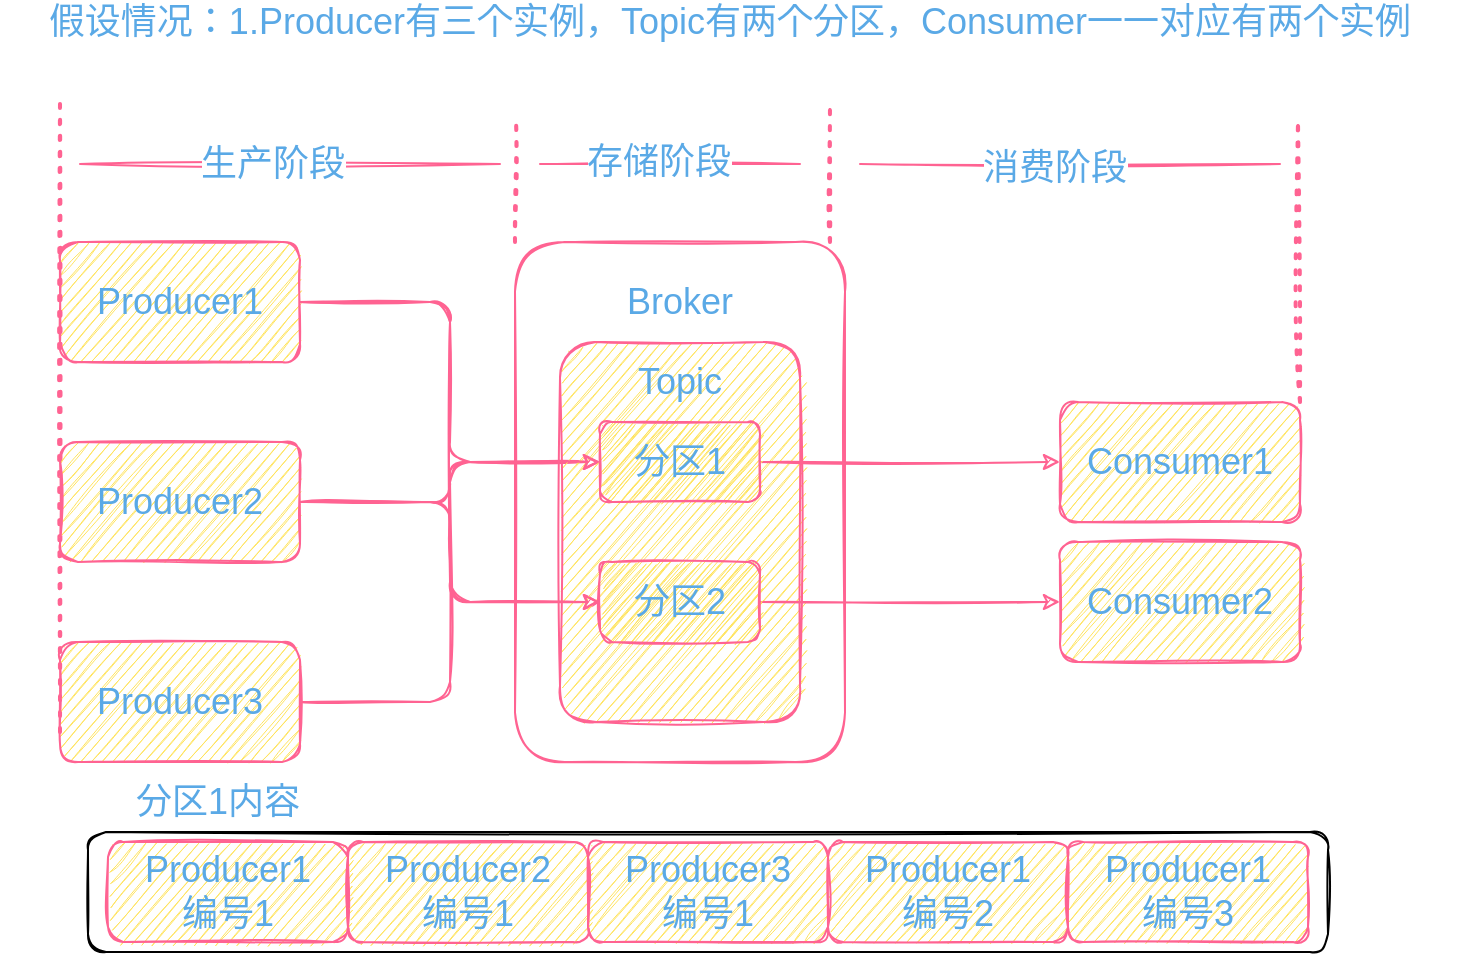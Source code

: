 <mxfile version="14.6.13" type="device"><diagram id="mfVuWxl3Xg5YQeV-0FK2" name="第 1 页"><mxGraphModel dx="1024" dy="601" grid="1" gridSize="10" guides="1" tooltips="1" connect="1" arrows="1" fold="1" page="1" pageScale="1" pageWidth="827" pageHeight="1169" math="0" shadow="0"><root><mxCell id="0"/><mxCell id="1" parent="0"/><mxCell id="p33RF3lRK2thl95FNphL-55" value="" style="rounded=1;whiteSpace=wrap;html=1;sketch=1;fillColor=none;" vertex="1" parent="1"><mxGeometry x="104" y="495" width="620" height="60" as="geometry"/></mxCell><mxCell id="p33RF3lRK2thl95FNphL-1" value="" style="endArrow=none;dashed=1;html=1;dashPattern=1 3;strokeWidth=2;strokeColor=#FF6392;fontColor=#5AA9E6;fontSize=18;sketch=1;" edge="1" parent="1"><mxGeometry width="50" height="50" relative="1" as="geometry"><mxPoint x="317.5" y="200" as="sourcePoint"/><mxPoint x="318" y="140" as="targetPoint"/></mxGeometry></mxCell><mxCell id="p33RF3lRK2thl95FNphL-32" style="edgeStyle=orthogonalEdgeStyle;orthogonalLoop=1;jettySize=auto;html=1;exitX=1;exitY=0.5;exitDx=0;exitDy=0;entryX=0;entryY=0.5;entryDx=0;entryDy=0;fontSize=18;strokeColor=#FF6392;fontColor=#5AA9E6;sketch=1;" edge="1" parent="1" source="p33RF3lRK2thl95FNphL-2" target="p33RF3lRK2thl95FNphL-27"><mxGeometry relative="1" as="geometry"/></mxCell><mxCell id="p33RF3lRK2thl95FNphL-2" value="Producer1" style="whiteSpace=wrap;html=1;fillColor=#FFE45E;strokeColor=#FF6392;fontColor=#5AA9E6;fontSize=18;sketch=1;rounded=1;" vertex="1" parent="1"><mxGeometry x="90" y="200" width="120" height="60" as="geometry"/></mxCell><mxCell id="p33RF3lRK2thl95FNphL-3" value="" style="whiteSpace=wrap;html=1;fillColor=none;fontSize=18;strokeColor=#FF6392;fontColor=#5AA9E6;sketch=1;rounded=1;" vertex="1" parent="1"><mxGeometry x="317.5" y="200" width="165" height="260" as="geometry"/></mxCell><mxCell id="p33RF3lRK2thl95FNphL-4" value="Consumer1" style="whiteSpace=wrap;html=1;fillColor=#FFE45E;strokeColor=#FF6392;fontColor=#5AA9E6;fontSize=18;sketch=1;rounded=1;" vertex="1" parent="1"><mxGeometry x="590" y="280" width="120" height="60" as="geometry"/></mxCell><mxCell id="p33RF3lRK2thl95FNphL-9" value="" style="endArrow=none;dashed=1;html=1;dashPattern=1 3;strokeWidth=2;strokeColor=#FF6392;fontColor=#5AA9E6;fontSize=18;sketch=1;exitX=0;exitY=0.75;exitDx=0;exitDy=0;" edge="1" parent="1" source="p33RF3lRK2thl95FNphL-24"><mxGeometry width="50" height="50" relative="1" as="geometry"><mxPoint x="90" y="200" as="sourcePoint"/><mxPoint x="90" y="130" as="targetPoint"/></mxGeometry></mxCell><mxCell id="p33RF3lRK2thl95FNphL-10" value="" style="endArrow=none;dashed=1;html=1;dashPattern=1 3;strokeWidth=2;strokeColor=#FF6392;fontColor=#5AA9E6;fontSize=18;sketch=1;" edge="1" parent="1"><mxGeometry width="50" height="50" relative="1" as="geometry"><mxPoint x="475" y="200" as="sourcePoint"/><mxPoint x="475" y="130" as="targetPoint"/></mxGeometry></mxCell><mxCell id="p33RF3lRK2thl95FNphL-12" value="" style="endArrow=none;html=1;strokeColor=#FF6392;fontColor=#5AA9E6;fontSize=18;sketch=1;" edge="1" parent="1"><mxGeometry width="50" height="50" relative="1" as="geometry"><mxPoint x="100" y="161" as="sourcePoint"/><mxPoint x="310" y="161" as="targetPoint"/></mxGeometry></mxCell><mxCell id="p33RF3lRK2thl95FNphL-13" value="Text" style="edgeLabel;html=1;align=center;verticalAlign=middle;resizable=0;points=[];fontColor=#5AA9E6;fontSize=18;sketch=1;rounded=1;" vertex="1" connectable="0" parent="p33RF3lRK2thl95FNphL-12"><mxGeometry x="-0.091" relative="1" as="geometry"><mxPoint as="offset"/></mxGeometry></mxCell><mxCell id="p33RF3lRK2thl95FNphL-14" value="生产阶段" style="edgeLabel;html=1;align=center;verticalAlign=middle;resizable=0;points=[];fontColor=#5AA9E6;fontSize=18;sketch=1;rounded=1;" vertex="1" connectable="0" parent="p33RF3lRK2thl95FNphL-12"><mxGeometry x="-0.091" y="-3" relative="1" as="geometry"><mxPoint y="-3" as="offset"/></mxGeometry></mxCell><mxCell id="p33RF3lRK2thl95FNphL-15" value="" style="endArrow=none;html=1;strokeColor=#FF6392;fontColor=#5AA9E6;fontSize=18;sketch=1;" edge="1" parent="1"><mxGeometry width="50" height="50" relative="1" as="geometry"><mxPoint x="330" y="161" as="sourcePoint"/><mxPoint x="460" y="161" as="targetPoint"/></mxGeometry></mxCell><mxCell id="p33RF3lRK2thl95FNphL-16" value="存储阶段" style="edgeLabel;html=1;align=center;verticalAlign=middle;resizable=0;points=[];fontColor=#5AA9E6;fontSize=18;sketch=1;rounded=1;" vertex="1" connectable="0" parent="p33RF3lRK2thl95FNphL-15"><mxGeometry x="-0.231" y="1" relative="1" as="geometry"><mxPoint x="9" as="offset"/></mxGeometry></mxCell><mxCell id="p33RF3lRK2thl95FNphL-17" value="" style="endArrow=none;html=1;strokeColor=#FF6392;fontColor=#5AA9E6;fontSize=18;sketch=1;" edge="1" parent="1"><mxGeometry width="50" height="50" relative="1" as="geometry"><mxPoint x="490" y="161" as="sourcePoint"/><mxPoint x="700" y="161" as="targetPoint"/></mxGeometry></mxCell><mxCell id="p33RF3lRK2thl95FNphL-18" value="消费阶段" style="edgeLabel;html=1;align=center;verticalAlign=middle;resizable=0;points=[];fontColor=#5AA9E6;fontSize=18;sketch=1;rounded=1;" vertex="1" connectable="0" parent="p33RF3lRK2thl95FNphL-17"><mxGeometry x="-0.162" y="-2" relative="1" as="geometry"><mxPoint x="9" as="offset"/></mxGeometry></mxCell><mxCell id="p33RF3lRK2thl95FNphL-22" value="假设情况：1.Producer有三个实例，Topic有两个分区，Consumer一一对应有两个实例" style="text;html=1;strokeColor=none;fillColor=none;align=center;verticalAlign=middle;whiteSpace=wrap;fontSize=18;fontColor=#5AA9E6;sketch=1;rounded=1;" vertex="1" parent="1"><mxGeometry x="60" y="80" width="730" height="20" as="geometry"/></mxCell><mxCell id="p33RF3lRK2thl95FNphL-33" style="edgeStyle=orthogonalEdgeStyle;orthogonalLoop=1;jettySize=auto;html=1;exitX=1;exitY=0.5;exitDx=0;exitDy=0;fontSize=18;strokeColor=#FF6392;fontColor=#5AA9E6;sketch=1;" edge="1" parent="1" source="p33RF3lRK2thl95FNphL-23" target="p33RF3lRK2thl95FNphL-26"><mxGeometry relative="1" as="geometry"/></mxCell><mxCell id="p33RF3lRK2thl95FNphL-23" value="Producer2" style="whiteSpace=wrap;html=1;fillColor=#FFE45E;strokeColor=#FF6392;fontColor=#5AA9E6;fontSize=18;sketch=1;rounded=1;" vertex="1" parent="1"><mxGeometry x="90" y="300" width="120" height="60" as="geometry"/></mxCell><mxCell id="p33RF3lRK2thl95FNphL-35" style="edgeStyle=orthogonalEdgeStyle;orthogonalLoop=1;jettySize=auto;html=1;exitX=1;exitY=0.5;exitDx=0;exitDy=0;entryX=0;entryY=0.5;entryDx=0;entryDy=0;fontSize=18;strokeColor=#FF6392;fontColor=#5AA9E6;sketch=1;" edge="1" parent="1" source="p33RF3lRK2thl95FNphL-24" target="p33RF3lRK2thl95FNphL-26"><mxGeometry relative="1" as="geometry"/></mxCell><mxCell id="p33RF3lRK2thl95FNphL-24" value="Producer3" style="whiteSpace=wrap;html=1;fillColor=#FFE45E;strokeColor=#FF6392;fontColor=#5AA9E6;fontSize=18;sketch=1;rounded=1;" vertex="1" parent="1"><mxGeometry x="90" y="400" width="120" height="60" as="geometry"/></mxCell><mxCell id="p33RF3lRK2thl95FNphL-25" value="" style="whiteSpace=wrap;html=1;fontSize=18;fillColor=#FFE45E;strokeColor=#FF6392;fontColor=#5AA9E6;sketch=1;rounded=1;" vertex="1" parent="1"><mxGeometry x="340" y="250" width="120" height="190" as="geometry"/></mxCell><mxCell id="p33RF3lRK2thl95FNphL-37" style="edgeStyle=orthogonalEdgeStyle;orthogonalLoop=1;jettySize=auto;html=1;exitX=1;exitY=0.5;exitDx=0;exitDy=0;entryX=0;entryY=0.5;entryDx=0;entryDy=0;fontSize=18;strokeColor=#FF6392;fontColor=#5AA9E6;sketch=1;" edge="1" parent="1" source="p33RF3lRK2thl95FNphL-26" target="p33RF3lRK2thl95FNphL-4"><mxGeometry relative="1" as="geometry"/></mxCell><mxCell id="p33RF3lRK2thl95FNphL-26" value="分区1" style="whiteSpace=wrap;html=1;fontSize=18;fillColor=#FFE45E;strokeColor=#FF6392;fontColor=#5AA9E6;sketch=1;rounded=1;" vertex="1" parent="1"><mxGeometry x="360" y="290" width="80" height="40" as="geometry"/></mxCell><mxCell id="p33RF3lRK2thl95FNphL-38" style="edgeStyle=orthogonalEdgeStyle;orthogonalLoop=1;jettySize=auto;html=1;exitX=1;exitY=0.5;exitDx=0;exitDy=0;entryX=0;entryY=0.5;entryDx=0;entryDy=0;fontSize=18;strokeColor=#FF6392;fontColor=#5AA9E6;sketch=1;" edge="1" parent="1" source="p33RF3lRK2thl95FNphL-27" target="p33RF3lRK2thl95FNphL-36"><mxGeometry relative="1" as="geometry"/></mxCell><mxCell id="p33RF3lRK2thl95FNphL-27" value="分区2" style="whiteSpace=wrap;html=1;fontSize=18;fillColor=#FFE45E;strokeColor=#FF6392;fontColor=#5AA9E6;sketch=1;rounded=1;" vertex="1" parent="1"><mxGeometry x="360" y="360" width="80" height="40" as="geometry"/></mxCell><mxCell id="p33RF3lRK2thl95FNphL-28" value="Broker" style="text;html=1;strokeColor=none;fillColor=none;align=center;verticalAlign=middle;whiteSpace=wrap;fontSize=18;fontColor=#5AA9E6;sketch=1;rounded=1;" vertex="1" parent="1"><mxGeometry x="380" y="220" width="40" height="20" as="geometry"/></mxCell><mxCell id="p33RF3lRK2thl95FNphL-29" value="Topic" style="text;html=1;strokeColor=none;fillColor=none;align=center;verticalAlign=middle;whiteSpace=wrap;fontSize=18;fontColor=#5AA9E6;sketch=1;rounded=1;" vertex="1" parent="1"><mxGeometry x="380" y="260" width="40" height="20" as="geometry"/></mxCell><mxCell id="p33RF3lRK2thl95FNphL-31" style="edgeStyle=orthogonalEdgeStyle;orthogonalLoop=1;jettySize=auto;html=1;exitX=1;exitY=0.5;exitDx=0;exitDy=0;entryX=0;entryY=0.5;entryDx=0;entryDy=0;fontSize=18;strokeColor=#FF6392;fontColor=#5AA9E6;sketch=1;" edge="1" parent="1" source="p33RF3lRK2thl95FNphL-2" target="p33RF3lRK2thl95FNphL-26"><mxGeometry relative="1" as="geometry"/></mxCell><mxCell id="p33RF3lRK2thl95FNphL-34" style="edgeStyle=orthogonalEdgeStyle;orthogonalLoop=1;jettySize=auto;html=1;exitX=1;exitY=0.5;exitDx=0;exitDy=0;fontSize=18;strokeColor=#FF6392;fontColor=#5AA9E6;sketch=1;" edge="1" parent="1" source="p33RF3lRK2thl95FNphL-23" target="p33RF3lRK2thl95FNphL-27"><mxGeometry relative="1" as="geometry"/></mxCell><mxCell id="p33RF3lRK2thl95FNphL-36" value="Consumer2" style="whiteSpace=wrap;html=1;fillColor=#FFE45E;strokeColor=#FF6392;fontColor=#5AA9E6;fontSize=18;sketch=1;rounded=1;" vertex="1" parent="1"><mxGeometry x="590" y="350" width="120" height="60" as="geometry"/></mxCell><mxCell id="p33RF3lRK2thl95FNphL-43" value="分区1内容" style="text;html=1;strokeColor=none;fillColor=none;align=center;verticalAlign=middle;whiteSpace=wrap;fontSize=18;fontColor=#5AA9E6;sketch=1;rounded=1;" vertex="1" parent="1"><mxGeometry x="114" y="470" width="110" height="20" as="geometry"/></mxCell><mxCell id="p33RF3lRK2thl95FNphL-44" value="" style="whiteSpace=wrap;html=1;fontSize=18;fillColor=#FFE45E;strokeColor=#FF6392;fontColor=#5AA9E6;sketch=1;rounded=1;" vertex="1" parent="1"><mxGeometry x="114" y="500" width="120" height="50" as="geometry"/></mxCell><mxCell id="p33RF3lRK2thl95FNphL-45" value="" style="whiteSpace=wrap;html=1;fontSize=18;fillColor=#FFE45E;strokeColor=#FF6392;fontColor=#5AA9E6;sketch=1;rounded=1;" vertex="1" parent="1"><mxGeometry x="234" y="500" width="120" height="50" as="geometry"/></mxCell><mxCell id="p33RF3lRK2thl95FNphL-46" value="" style="whiteSpace=wrap;html=1;fontSize=18;fillColor=#FFE45E;strokeColor=#FF6392;fontColor=#5AA9E6;sketch=1;rounded=1;" vertex="1" parent="1"><mxGeometry x="354" y="500" width="120" height="50" as="geometry"/></mxCell><mxCell id="p33RF3lRK2thl95FNphL-47" value="" style="whiteSpace=wrap;html=1;fontSize=18;fillColor=#FFE45E;strokeColor=#FF6392;fontColor=#5AA9E6;sketch=1;rounded=1;" vertex="1" parent="1"><mxGeometry x="474" y="500" width="120" height="50" as="geometry"/></mxCell><mxCell id="p33RF3lRK2thl95FNphL-48" value="" style="whiteSpace=wrap;html=1;fontSize=18;fillColor=#FFE45E;strokeColor=#FF6392;fontColor=#5AA9E6;sketch=1;rounded=1;" vertex="1" parent="1"><mxGeometry x="594" y="500" width="120" height="50" as="geometry"/></mxCell><mxCell id="p33RF3lRK2thl95FNphL-49" value="Producer1&lt;br style=&quot;font-size: 18px;&quot;&gt;编号1" style="text;html=1;strokeColor=none;fillColor=none;align=center;verticalAlign=middle;whiteSpace=wrap;fontSize=18;fontColor=#5AA9E6;sketch=1;rounded=1;" vertex="1" parent="1"><mxGeometry x="154" y="515" width="40" height="20" as="geometry"/></mxCell><mxCell id="p33RF3lRK2thl95FNphL-50" value="Producer2&lt;br style=&quot;font-size: 18px;&quot;&gt;编号1" style="text;html=1;strokeColor=none;fillColor=none;align=center;verticalAlign=middle;whiteSpace=wrap;fontSize=18;fontColor=#5AA9E6;sketch=1;rounded=1;" vertex="1" parent="1"><mxGeometry x="274" y="515" width="40" height="20" as="geometry"/></mxCell><mxCell id="p33RF3lRK2thl95FNphL-52" value="Producer3&lt;br style=&quot;font-size: 18px;&quot;&gt;编号1" style="text;html=1;strokeColor=none;fillColor=none;align=center;verticalAlign=middle;whiteSpace=wrap;fontSize=18;fontColor=#5AA9E6;sketch=1;rounded=1;" vertex="1" parent="1"><mxGeometry x="394" y="515" width="40" height="20" as="geometry"/></mxCell><mxCell id="p33RF3lRK2thl95FNphL-53" value="Producer1&lt;br style=&quot;font-size: 18px;&quot;&gt;编号2" style="text;html=1;strokeColor=none;fillColor=none;align=center;verticalAlign=middle;whiteSpace=wrap;fontSize=18;fontColor=#5AA9E6;sketch=1;rounded=1;" vertex="1" parent="1"><mxGeometry x="514" y="515" width="40" height="20" as="geometry"/></mxCell><mxCell id="p33RF3lRK2thl95FNphL-54" value="Producer1&lt;br style=&quot;font-size: 18px;&quot;&gt;编号3" style="text;html=1;strokeColor=none;fillColor=none;align=center;verticalAlign=middle;whiteSpace=wrap;fontSize=18;fontColor=#5AA9E6;sketch=1;rounded=1;" vertex="1" parent="1"><mxGeometry x="634" y="515" width="40" height="20" as="geometry"/></mxCell><mxCell id="p33RF3lRK2thl95FNphL-56" value="" style="endArrow=none;dashed=1;html=1;dashPattern=1 3;strokeWidth=2;strokeColor=#FF6392;fontColor=#5AA9E6;fontSize=18;sketch=1;exitX=1;exitY=0;exitDx=0;exitDy=0;" edge="1" parent="1" source="p33RF3lRK2thl95FNphL-4"><mxGeometry width="50" height="50" relative="1" as="geometry"><mxPoint x="709" y="200" as="sourcePoint"/><mxPoint x="709" y="140" as="targetPoint"/></mxGeometry></mxCell></root></mxGraphModel></diagram></mxfile>